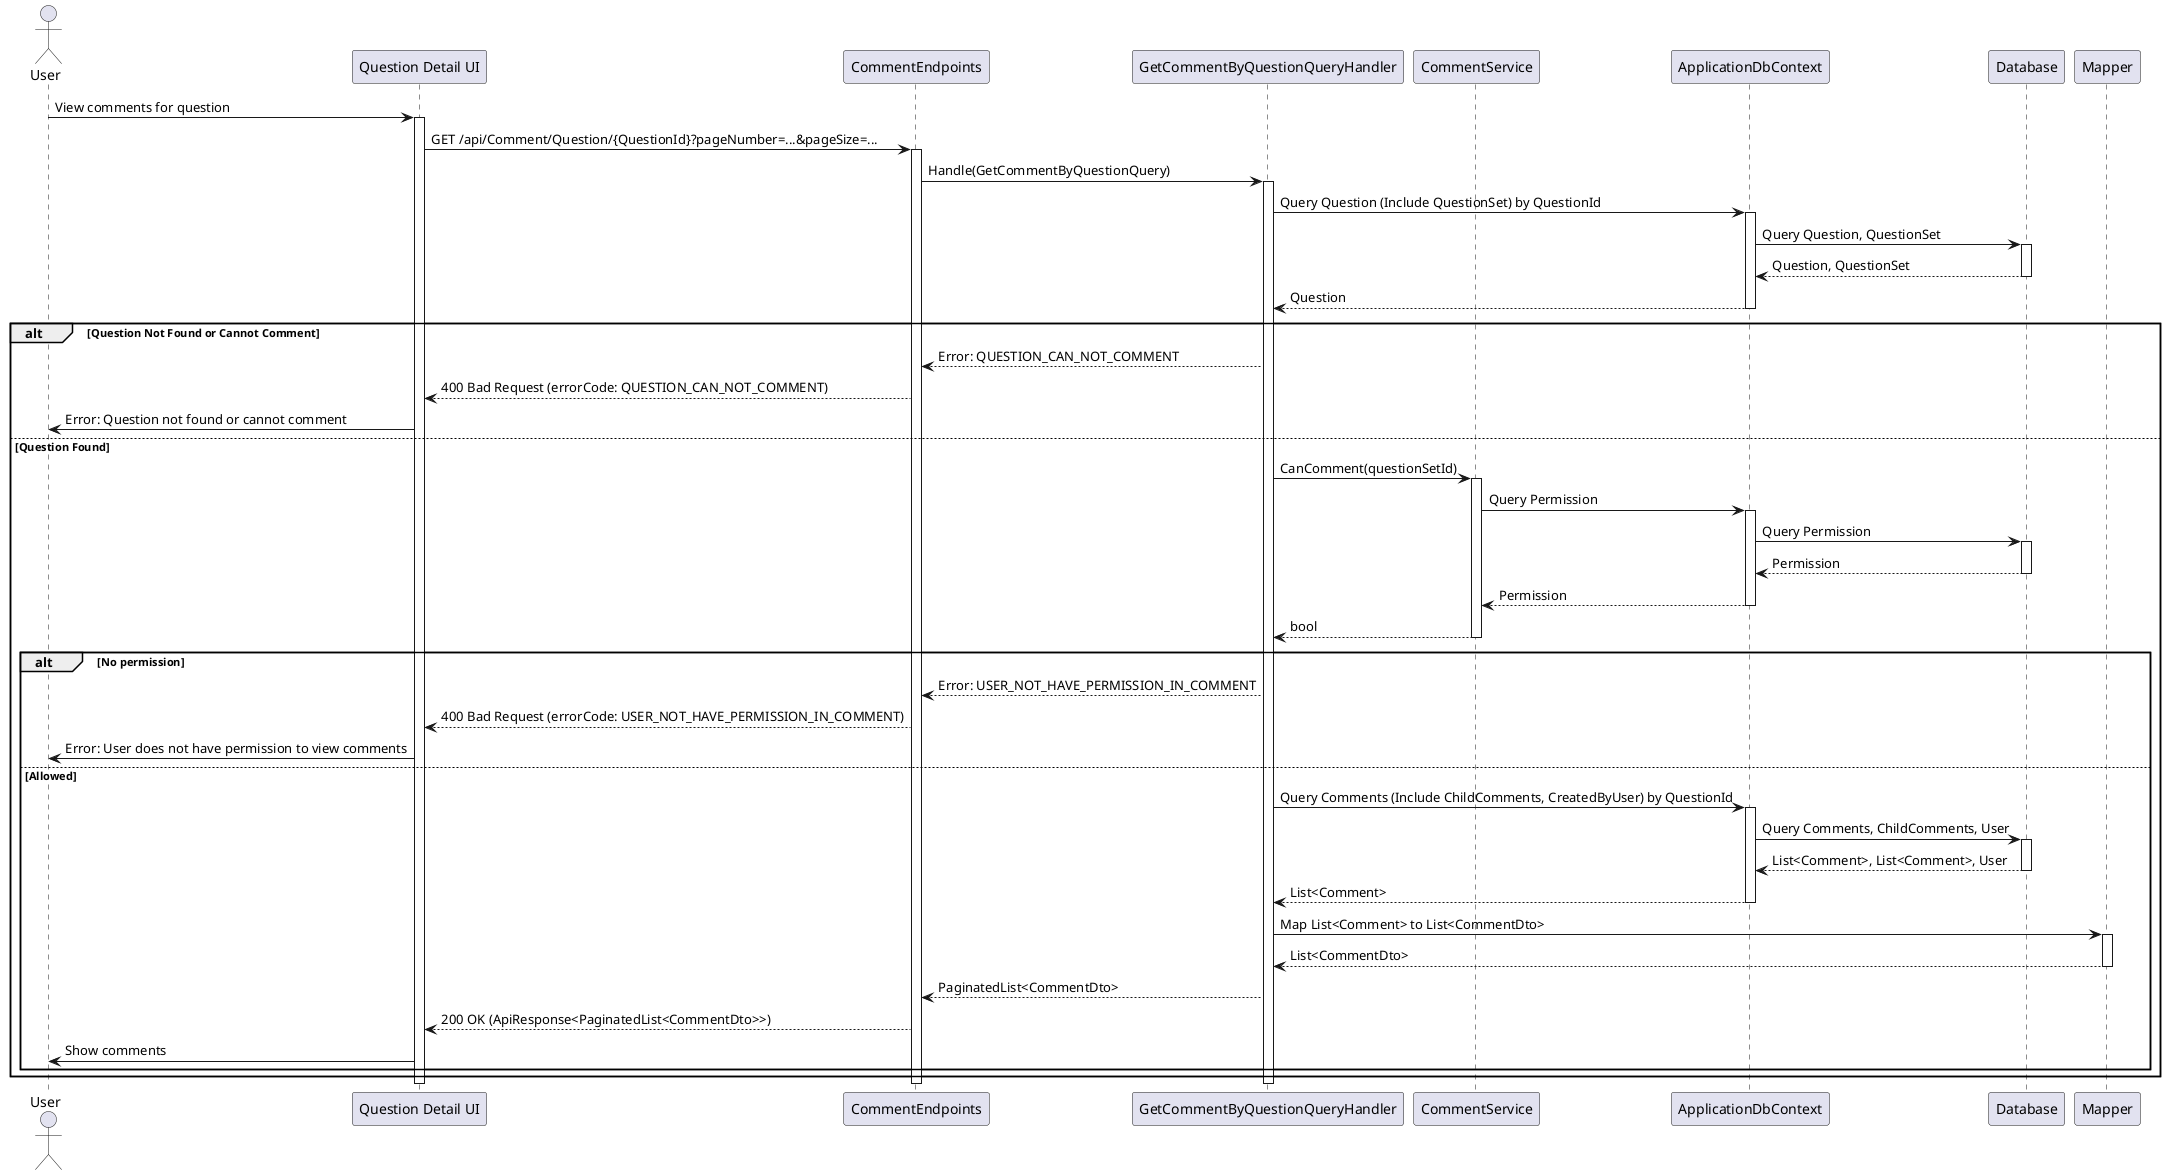 @startuml
actor User
participant "Question Detail UI" as UI
participant CommentEndpoints
participant GetCommentByQuestionQueryHandler as Handler
participant CommentService
participant ApplicationDbContext
participant Database
participant Mapper

User -> UI : View comments for question
activate UI
UI -> CommentEndpoints : GET /api/Comment/Question/{QuestionId}?pageNumber=...&pageSize=...
activate CommentEndpoints
CommentEndpoints -> Handler : Handle(GetCommentByQuestionQuery)
activate Handler
Handler -> ApplicationDbContext : Query Question (Include QuestionSet) by QuestionId
activate ApplicationDbContext
ApplicationDbContext -> Database : Query Question, QuestionSet
activate Database
Database --> ApplicationDbContext : Question, QuestionSet
deactivate Database
ApplicationDbContext --> Handler : Question
deactivate ApplicationDbContext
alt Question Not Found or Cannot Comment
    Handler --> CommentEndpoints : Error: QUESTION_CAN_NOT_COMMENT
    CommentEndpoints --> UI : 400 Bad Request (errorCode: QUESTION_CAN_NOT_COMMENT)
    UI -> User : Error: Question not found or cannot comment
else Question Found
    Handler -> CommentService : CanComment(questionSetId)
    activate CommentService
    CommentService -> ApplicationDbContext : Query Permission 
    activate ApplicationDbContext
    ApplicationDbContext -> Database : Query Permission 
    activate Database
    Database --> ApplicationDbContext : Permission 
    deactivate Database
    ApplicationDbContext --> CommentService : Permission 
    deactivate ApplicationDbContext
    CommentService --> Handler : bool
    deactivate CommentService
    alt No permission
        Handler --> CommentEndpoints : Error: USER_NOT_HAVE_PERMISSION_IN_COMMENT
        CommentEndpoints --> UI : 400 Bad Request (errorCode: USER_NOT_HAVE_PERMISSION_IN_COMMENT)
        UI -> User : Error: User does not have permission to view comments
    else Allowed
        Handler -> ApplicationDbContext : Query Comments (Include ChildComments, CreatedByUser) by QuestionId
        activate ApplicationDbContext
        ApplicationDbContext -> Database : Query Comments, ChildComments, User
        activate Database
        Database --> ApplicationDbContext : List<Comment>, List<Comment>, User
        deactivate Database
        ApplicationDbContext --> Handler : List<Comment>
        deactivate ApplicationDbContext
        Handler -> Mapper : Map List<Comment> to List<CommentDto>
        activate Mapper
        Mapper --> Handler : List<CommentDto>
        deactivate Mapper
        Handler --> CommentEndpoints : PaginatedList<CommentDto>
        CommentEndpoints --> UI : 200 OK (ApiResponse<PaginatedList<CommentDto>>)
        UI -> User : Show comments
    end
end
deactivate Handler
deactivate CommentEndpoints
deactivate UI
@enduml